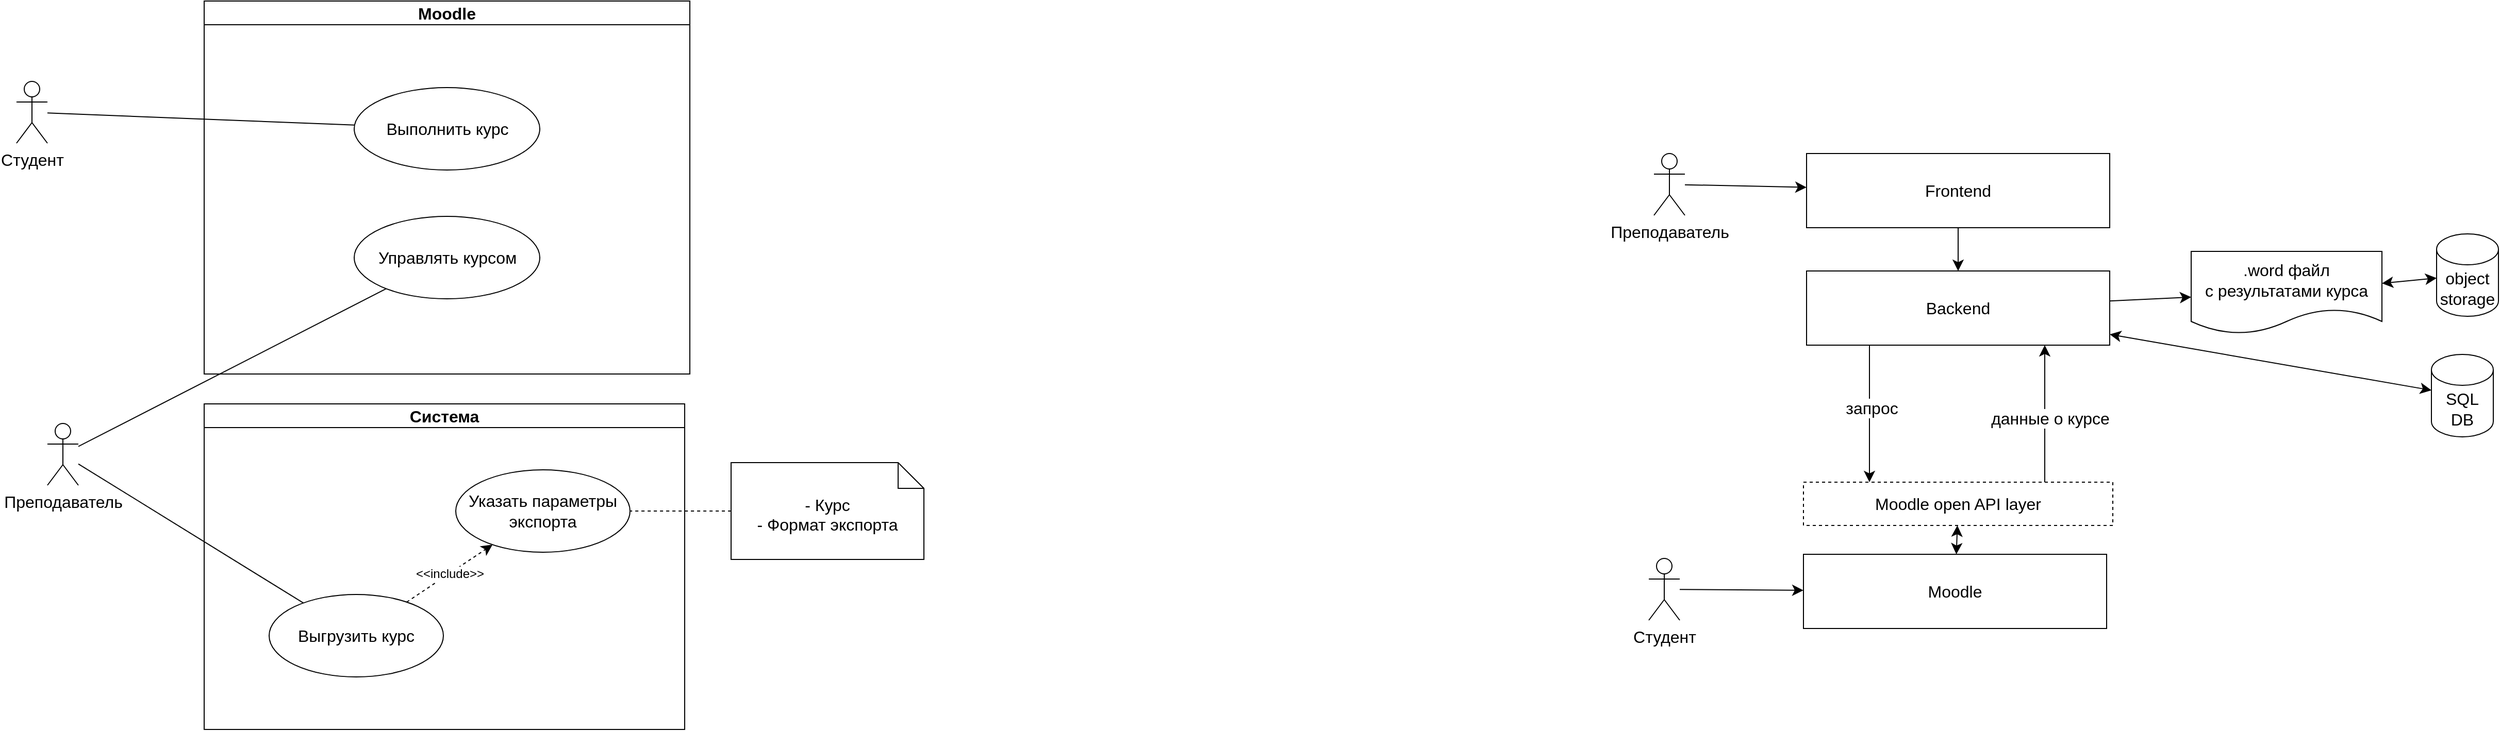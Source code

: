 <mxfile version="21.3.3" type="github">
  <diagram name="Страница 1" id="IK7YUbl1F22DBOdsAsKB">
    <mxGraphModel dx="3985" dy="1745" grid="0" gridSize="10" guides="1" tooltips="1" connect="1" arrows="1" fold="1" page="0" pageScale="1" pageWidth="1169" pageHeight="827" math="0" shadow="0">
      <root>
        <mxCell id="0" />
        <mxCell id="1" parent="0" />
        <mxCell id="MERDOnxrI22tVfF5dj1V-11" value="Moodle" style="swimlane;whiteSpace=wrap;html=1;fontSize=16;" vertex="1" parent="1">
          <mxGeometry x="-1119" y="29" width="471" height="362" as="geometry" />
        </mxCell>
        <mxCell id="MERDOnxrI22tVfF5dj1V-17" value="Выполнить курс" style="ellipse;whiteSpace=wrap;html=1;fontSize=16;" vertex="1" parent="MERDOnxrI22tVfF5dj1V-11">
          <mxGeometry x="145.5" y="84" width="180" height="80" as="geometry" />
        </mxCell>
        <mxCell id="MERDOnxrI22tVfF5dj1V-28" value="Управлять курсом" style="ellipse;whiteSpace=wrap;html=1;fontSize=16;" vertex="1" parent="MERDOnxrI22tVfF5dj1V-11">
          <mxGeometry x="145.5" y="209" width="180" height="80" as="geometry" />
        </mxCell>
        <mxCell id="MERDOnxrI22tVfF5dj1V-19" style="edgeStyle=none;curved=1;rounded=0;orthogonalLoop=1;jettySize=auto;html=1;fontSize=12;startSize=8;endSize=8;endArrow=none;endFill=0;" edge="1" parent="1" source="MERDOnxrI22tVfF5dj1V-12" target="MERDOnxrI22tVfF5dj1V-28">
          <mxGeometry relative="1" as="geometry" />
        </mxCell>
        <mxCell id="MERDOnxrI22tVfF5dj1V-12" value="Преподаватель" style="shape=umlActor;verticalLabelPosition=bottom;verticalAlign=top;html=1;outlineConnect=0;fontSize=16;" vertex="1" parent="1">
          <mxGeometry x="-1271" y="439" width="30" height="60" as="geometry" />
        </mxCell>
        <mxCell id="MERDOnxrI22tVfF5dj1V-20" value="Система" style="swimlane;whiteSpace=wrap;html=1;fontSize=16;" vertex="1" parent="1">
          <mxGeometry x="-1119" y="420" width="466" height="316" as="geometry" />
        </mxCell>
        <mxCell id="MERDOnxrI22tVfF5dj1V-75" value="&amp;lt;&amp;lt;include&amp;gt;&amp;gt;" style="edgeStyle=none;curved=1;rounded=0;orthogonalLoop=1;jettySize=auto;html=1;fontSize=12;startSize=8;endSize=8;dashed=1;" edge="1" parent="MERDOnxrI22tVfF5dj1V-20" source="MERDOnxrI22tVfF5dj1V-21" target="MERDOnxrI22tVfF5dj1V-74">
          <mxGeometry relative="1" as="geometry" />
        </mxCell>
        <mxCell id="MERDOnxrI22tVfF5dj1V-21" value="Выгрузить курс" style="ellipse;whiteSpace=wrap;html=1;fontSize=16;" vertex="1" parent="MERDOnxrI22tVfF5dj1V-20">
          <mxGeometry x="63" y="185" width="169" height="80" as="geometry" />
        </mxCell>
        <mxCell id="MERDOnxrI22tVfF5dj1V-74" value="Указать параметры экспорта" style="ellipse;whiteSpace=wrap;html=1;fontSize=16;" vertex="1" parent="MERDOnxrI22tVfF5dj1V-20">
          <mxGeometry x="244" y="64" width="169" height="80" as="geometry" />
        </mxCell>
        <mxCell id="MERDOnxrI22tVfF5dj1V-25" style="edgeStyle=none;curved=1;rounded=0;orthogonalLoop=1;jettySize=auto;html=1;fontSize=12;startSize=8;endSize=8;endArrow=none;endFill=0;" edge="1" parent="1" source="MERDOnxrI22tVfF5dj1V-12" target="MERDOnxrI22tVfF5dj1V-21">
          <mxGeometry relative="1" as="geometry">
            <mxPoint x="-1297" y="133" as="sourcePoint" />
            <mxPoint x="-1025" y="93" as="targetPoint" />
          </mxGeometry>
        </mxCell>
        <mxCell id="MERDOnxrI22tVfF5dj1V-26" value="Студент" style="shape=umlActor;verticalLabelPosition=bottom;verticalAlign=top;html=1;outlineConnect=0;fontSize=16;" vertex="1" parent="1">
          <mxGeometry x="-1301" y="107" width="30" height="60" as="geometry" />
        </mxCell>
        <mxCell id="MERDOnxrI22tVfF5dj1V-27" style="edgeStyle=none;curved=1;rounded=0;orthogonalLoop=1;jettySize=auto;html=1;fontSize=12;startSize=8;endSize=8;endArrow=none;endFill=0;" edge="1" parent="1" source="MERDOnxrI22tVfF5dj1V-26" target="MERDOnxrI22tVfF5dj1V-17">
          <mxGeometry relative="1" as="geometry">
            <mxPoint x="-1231" y="459" as="sourcePoint" />
            <mxPoint x="-969" y="118" as="targetPoint" />
          </mxGeometry>
        </mxCell>
        <mxCell id="MERDOnxrI22tVfF5dj1V-45" style="edgeStyle=none;curved=1;rounded=0;orthogonalLoop=1;jettySize=auto;html=1;fontSize=12;startSize=8;endSize=8;" edge="1" parent="1" source="MERDOnxrI22tVfF5dj1V-40" target="MERDOnxrI22tVfF5dj1V-46">
          <mxGeometry relative="1" as="geometry">
            <mxPoint x="761.429" y="129.429" as="targetPoint" />
          </mxGeometry>
        </mxCell>
        <mxCell id="MERDOnxrI22tVfF5dj1V-40" value="Frontend" style="rounded=0;whiteSpace=wrap;html=1;fontSize=16;" vertex="1" parent="1">
          <mxGeometry x="435" y="177" width="294" height="72" as="geometry" />
        </mxCell>
        <mxCell id="MERDOnxrI22tVfF5dj1V-42" style="edgeStyle=none;curved=1;rounded=0;orthogonalLoop=1;jettySize=auto;html=1;fontSize=12;startSize=8;endSize=8;" edge="1" parent="1" source="MERDOnxrI22tVfF5dj1V-41" target="MERDOnxrI22tVfF5dj1V-40">
          <mxGeometry relative="1" as="geometry" />
        </mxCell>
        <mxCell id="MERDOnxrI22tVfF5dj1V-41" value="Преподаватель" style="shape=umlActor;verticalLabelPosition=bottom;verticalAlign=top;html=1;outlineConnect=0;fontSize=16;" vertex="1" parent="1">
          <mxGeometry x="287" y="177" width="30" height="60" as="geometry" />
        </mxCell>
        <mxCell id="MERDOnxrI22tVfF5dj1V-53" style="edgeStyle=elbowEdgeStyle;rounded=0;orthogonalLoop=1;jettySize=auto;html=1;fontSize=12;startSize=8;endSize=8;" edge="1" parent="1" source="MERDOnxrI22tVfF5dj1V-43" target="MERDOnxrI22tVfF5dj1V-46">
          <mxGeometry relative="1" as="geometry">
            <Array as="points">
              <mxPoint x="666" y="443" />
              <mxPoint x="677" y="285" />
              <mxPoint x="643" y="302" />
            </Array>
          </mxGeometry>
        </mxCell>
        <mxCell id="MERDOnxrI22tVfF5dj1V-54" value="данные о курсе" style="edgeLabel;html=1;align=center;verticalAlign=middle;resizable=0;points=[];fontSize=16;" vertex="1" connectable="0" parent="MERDOnxrI22tVfF5dj1V-53">
          <mxGeometry x="-0.246" y="-1" relative="1" as="geometry">
            <mxPoint x="4" y="-12" as="offset" />
          </mxGeometry>
        </mxCell>
        <mxCell id="MERDOnxrI22tVfF5dj1V-60" style="edgeStyle=none;curved=1;rounded=0;orthogonalLoop=1;jettySize=auto;html=1;fontSize=12;startSize=8;endSize=8;startArrow=classic;startFill=1;" edge="1" parent="1" source="MERDOnxrI22tVfF5dj1V-43" target="MERDOnxrI22tVfF5dj1V-44">
          <mxGeometry relative="1" as="geometry" />
        </mxCell>
        <mxCell id="MERDOnxrI22tVfF5dj1V-43" value="Moodle open API layer" style="rounded=0;whiteSpace=wrap;html=1;fontSize=16;dashed=1;" vertex="1" parent="1">
          <mxGeometry x="432" y="496" width="300" height="42" as="geometry" />
        </mxCell>
        <mxCell id="MERDOnxrI22tVfF5dj1V-44" value="Moodle" style="rounded=0;whiteSpace=wrap;html=1;fontSize=16;" vertex="1" parent="1">
          <mxGeometry x="432" y="566" width="294" height="72" as="geometry" />
        </mxCell>
        <mxCell id="MERDOnxrI22tVfF5dj1V-47" style="edgeStyle=elbowEdgeStyle;rounded=0;orthogonalLoop=1;jettySize=auto;html=1;fontSize=12;startSize=8;endSize=8;" edge="1" parent="1" source="MERDOnxrI22tVfF5dj1V-46" target="MERDOnxrI22tVfF5dj1V-43">
          <mxGeometry relative="1" as="geometry">
            <mxPoint x="487.999" y="259" as="sourcePoint" />
            <mxPoint x="487.999" y="314.5" as="targetPoint" />
            <Array as="points">
              <mxPoint x="496" y="463" />
              <mxPoint x="497" y="291" />
            </Array>
          </mxGeometry>
        </mxCell>
        <mxCell id="MERDOnxrI22tVfF5dj1V-52" value="запрос" style="edgeLabel;html=1;align=center;verticalAlign=middle;resizable=0;points=[];fontSize=16;" vertex="1" connectable="0" parent="MERDOnxrI22tVfF5dj1V-47">
          <mxGeometry x="-0.09" y="2" relative="1" as="geometry">
            <mxPoint as="offset" />
          </mxGeometry>
        </mxCell>
        <mxCell id="MERDOnxrI22tVfF5dj1V-56" style="edgeStyle=none;curved=1;rounded=0;orthogonalLoop=1;jettySize=auto;html=1;fontSize=12;startSize=8;endSize=8;startArrow=classic;startFill=1;" edge="1" parent="1" source="MERDOnxrI22tVfF5dj1V-46" target="MERDOnxrI22tVfF5dj1V-55">
          <mxGeometry relative="1" as="geometry" />
        </mxCell>
        <mxCell id="MERDOnxrI22tVfF5dj1V-57" style="edgeStyle=none;curved=1;rounded=0;orthogonalLoop=1;jettySize=auto;html=1;fontSize=12;startSize=8;endSize=8;" edge="1" parent="1" source="MERDOnxrI22tVfF5dj1V-46" target="MERDOnxrI22tVfF5dj1V-63">
          <mxGeometry relative="1" as="geometry">
            <mxPoint x="231" y="209" as="targetPoint" />
          </mxGeometry>
        </mxCell>
        <mxCell id="MERDOnxrI22tVfF5dj1V-46" value="Backend" style="rounded=0;whiteSpace=wrap;html=1;fontSize=16;" vertex="1" parent="1">
          <mxGeometry x="435" y="291" width="294" height="72" as="geometry" />
        </mxCell>
        <mxCell id="MERDOnxrI22tVfF5dj1V-50" style="edgeStyle=none;curved=1;rounded=0;orthogonalLoop=1;jettySize=auto;html=1;fontSize=12;startSize=8;endSize=8;" edge="1" parent="1" source="MERDOnxrI22tVfF5dj1V-48" target="MERDOnxrI22tVfF5dj1V-44">
          <mxGeometry relative="1" as="geometry" />
        </mxCell>
        <mxCell id="MERDOnxrI22tVfF5dj1V-48" value="Студент" style="shape=umlActor;verticalLabelPosition=bottom;verticalAlign=top;html=1;outlineConnect=0;fontSize=16;" vertex="1" parent="1">
          <mxGeometry x="282" y="570" width="30" height="60" as="geometry" />
        </mxCell>
        <mxCell id="MERDOnxrI22tVfF5dj1V-55" value="SQL DB" style="shape=cylinder3;whiteSpace=wrap;html=1;boundedLbl=1;backgroundOutline=1;size=15;fontSize=16;" vertex="1" parent="1">
          <mxGeometry x="1041" y="372" width="60" height="80" as="geometry" />
        </mxCell>
        <mxCell id="MERDOnxrI22tVfF5dj1V-61" value="object storage" style="shape=cylinder3;whiteSpace=wrap;html=1;boundedLbl=1;backgroundOutline=1;size=15;fontSize=16;" vertex="1" parent="1">
          <mxGeometry x="1046" y="255" width="60" height="80" as="geometry" />
        </mxCell>
        <mxCell id="MERDOnxrI22tVfF5dj1V-62" style="edgeStyle=none;curved=1;rounded=0;orthogonalLoop=1;jettySize=auto;html=1;fontSize=12;startSize=8;endSize=8;startArrow=classic;startFill=1;" edge="1" parent="1" source="MERDOnxrI22tVfF5dj1V-63" target="MERDOnxrI22tVfF5dj1V-61">
          <mxGeometry relative="1" as="geometry">
            <mxPoint x="736" y="223" as="sourcePoint" />
            <mxPoint x="841" y="223" as="targetPoint" />
          </mxGeometry>
        </mxCell>
        <mxCell id="MERDOnxrI22tVfF5dj1V-63" value=".word файл&lt;br style=&quot;border-color: var(--border-color);&quot;&gt;&lt;span style=&quot;&quot;&gt;с результатами курса&lt;/span&gt;" style="shape=document;whiteSpace=wrap;html=1;boundedLbl=1;fontSize=16;" vertex="1" parent="1">
          <mxGeometry x="808" y="272" width="185" height="80" as="geometry" />
        </mxCell>
        <mxCell id="MERDOnxrI22tVfF5dj1V-77" style="edgeStyle=none;curved=1;rounded=0;orthogonalLoop=1;jettySize=auto;html=1;fontSize=12;startSize=8;endSize=8;endArrow=none;endFill=0;dashed=1;" edge="1" parent="1" source="MERDOnxrI22tVfF5dj1V-76" target="MERDOnxrI22tVfF5dj1V-74">
          <mxGeometry relative="1" as="geometry" />
        </mxCell>
        <mxCell id="MERDOnxrI22tVfF5dj1V-76" value="- Курс&lt;br&gt;- Формат экспорта" style="shape=note2;boundedLbl=1;whiteSpace=wrap;html=1;size=25;verticalAlign=top;align=center;fontSize=16;" vertex="1" parent="1">
          <mxGeometry x="-608" y="477" width="187" height="94" as="geometry" />
        </mxCell>
      </root>
    </mxGraphModel>
  </diagram>
</mxfile>
